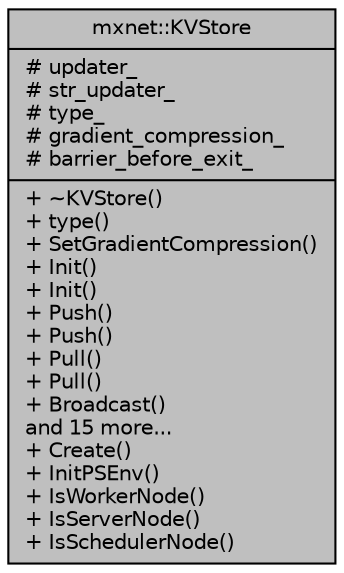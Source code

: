 digraph "mxnet::KVStore"
{
 // LATEX_PDF_SIZE
  edge [fontname="Helvetica",fontsize="10",labelfontname="Helvetica",labelfontsize="10"];
  node [fontname="Helvetica",fontsize="10",shape=record];
  Node1 [label="{mxnet::KVStore\n|# updater_\l# str_updater_\l# type_\l# gradient_compression_\l# barrier_before_exit_\l|+ ~KVStore()\l+ type()\l+ SetGradientCompression()\l+ Init()\l+ Init()\l+ Push()\l+ Push()\l+ Pull()\l+ Pull()\l+ Broadcast()\land 15 more...\l+ Create()\l+ InitPSEnv()\l+ IsWorkerNode()\l+ IsServerNode()\l+ IsSchedulerNode()\l}",height=0.2,width=0.4,color="black", fillcolor="grey75", style="filled", fontcolor="black",tooltip="distributed key-value store"];
}
